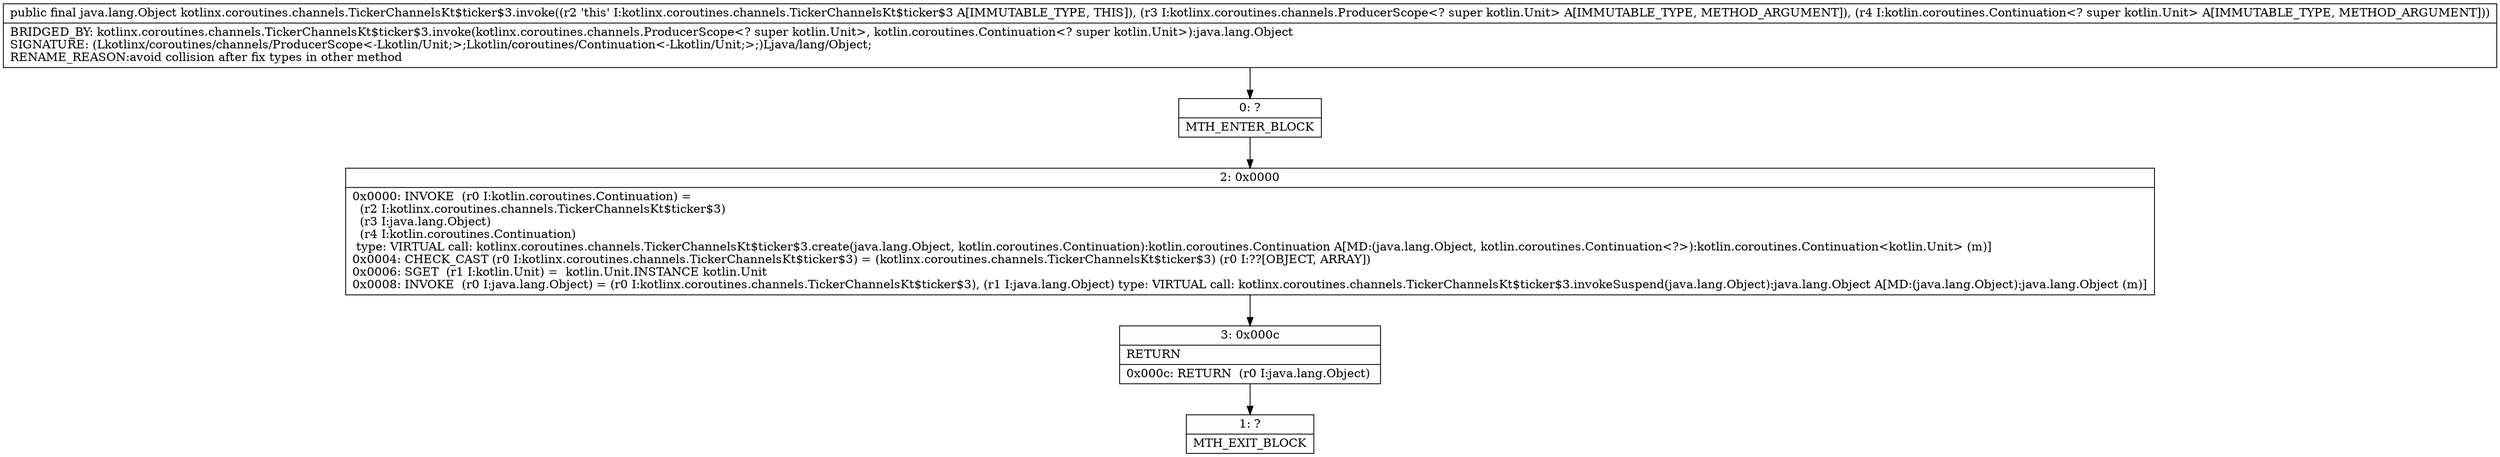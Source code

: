 digraph "CFG forkotlinx.coroutines.channels.TickerChannelsKt$ticker$3.invoke(Lkotlinx\/coroutines\/channels\/ProducerScope;Lkotlin\/coroutines\/Continuation;)Ljava\/lang\/Object;" {
Node_0 [shape=record,label="{0\:\ ?|MTH_ENTER_BLOCK\l}"];
Node_2 [shape=record,label="{2\:\ 0x0000|0x0000: INVOKE  (r0 I:kotlin.coroutines.Continuation) = \l  (r2 I:kotlinx.coroutines.channels.TickerChannelsKt$ticker$3)\l  (r3 I:java.lang.Object)\l  (r4 I:kotlin.coroutines.Continuation)\l type: VIRTUAL call: kotlinx.coroutines.channels.TickerChannelsKt$ticker$3.create(java.lang.Object, kotlin.coroutines.Continuation):kotlin.coroutines.Continuation A[MD:(java.lang.Object, kotlin.coroutines.Continuation\<?\>):kotlin.coroutines.Continuation\<kotlin.Unit\> (m)]\l0x0004: CHECK_CAST (r0 I:kotlinx.coroutines.channels.TickerChannelsKt$ticker$3) = (kotlinx.coroutines.channels.TickerChannelsKt$ticker$3) (r0 I:??[OBJECT, ARRAY]) \l0x0006: SGET  (r1 I:kotlin.Unit) =  kotlin.Unit.INSTANCE kotlin.Unit \l0x0008: INVOKE  (r0 I:java.lang.Object) = (r0 I:kotlinx.coroutines.channels.TickerChannelsKt$ticker$3), (r1 I:java.lang.Object) type: VIRTUAL call: kotlinx.coroutines.channels.TickerChannelsKt$ticker$3.invokeSuspend(java.lang.Object):java.lang.Object A[MD:(java.lang.Object):java.lang.Object (m)]\l}"];
Node_3 [shape=record,label="{3\:\ 0x000c|RETURN\l|0x000c: RETURN  (r0 I:java.lang.Object) \l}"];
Node_1 [shape=record,label="{1\:\ ?|MTH_EXIT_BLOCK\l}"];
MethodNode[shape=record,label="{public final java.lang.Object kotlinx.coroutines.channels.TickerChannelsKt$ticker$3.invoke((r2 'this' I:kotlinx.coroutines.channels.TickerChannelsKt$ticker$3 A[IMMUTABLE_TYPE, THIS]), (r3 I:kotlinx.coroutines.channels.ProducerScope\<? super kotlin.Unit\> A[IMMUTABLE_TYPE, METHOD_ARGUMENT]), (r4 I:kotlin.coroutines.Continuation\<? super kotlin.Unit\> A[IMMUTABLE_TYPE, METHOD_ARGUMENT]))  | BRIDGED_BY: kotlinx.coroutines.channels.TickerChannelsKt$ticker$3.invoke(kotlinx.coroutines.channels.ProducerScope\<? super kotlin.Unit\>, kotlin.coroutines.Continuation\<? super kotlin.Unit\>):java.lang.Object\lSIGNATURE: (Lkotlinx\/coroutines\/channels\/ProducerScope\<\-Lkotlin\/Unit;\>;Lkotlin\/coroutines\/Continuation\<\-Lkotlin\/Unit;\>;)Ljava\/lang\/Object;\lRENAME_REASON:avoid collision after fix types in other method\l}"];
MethodNode -> Node_0;Node_0 -> Node_2;
Node_2 -> Node_3;
Node_3 -> Node_1;
}

